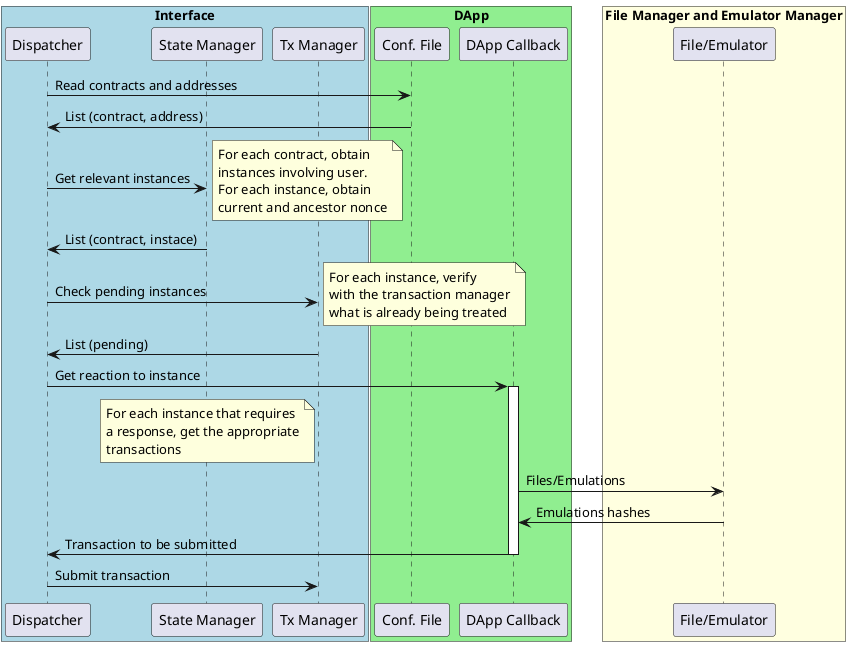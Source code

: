 @startuml
box "Interface" #LightBlue
  participant "Dispatcher" as D
  participant "State Manager" as SM
  participant "Tx Manager" as TM
end box
box "DApp" #LightGreen
  participant "Conf. File" as CF
  participant "DApp Callback" as DC
end box
box "File Manager and Emulator Manager" #LightYellow
participant "File/Emulator" as others
D -> CF : Read contracts and addresses
CF -> D : List (contract, address)
D -> SM : Get relevant instances
note right
  For each contract, obtain
  instances involving user.
  For each instance, obtain
  current and ancestor nonce
end note
SM -> D : List (contract, instace)
D -> TM : Check pending instances
note right
  For each instance, verify
  with the transaction manager
  what is already being treated
end note
TM -> D : List (pending)
D -> DC : Get reaction to instance
activate DC
note over SM
  For each instance that requires
  a response, get the appropriate
  transactions
end note
DC -> others : Files/Emulations
others -> DC : Emulations hashes
DC -> D : Transaction to be submitted
deactivate DC
D -> TM : Submit transaction
@enduml
